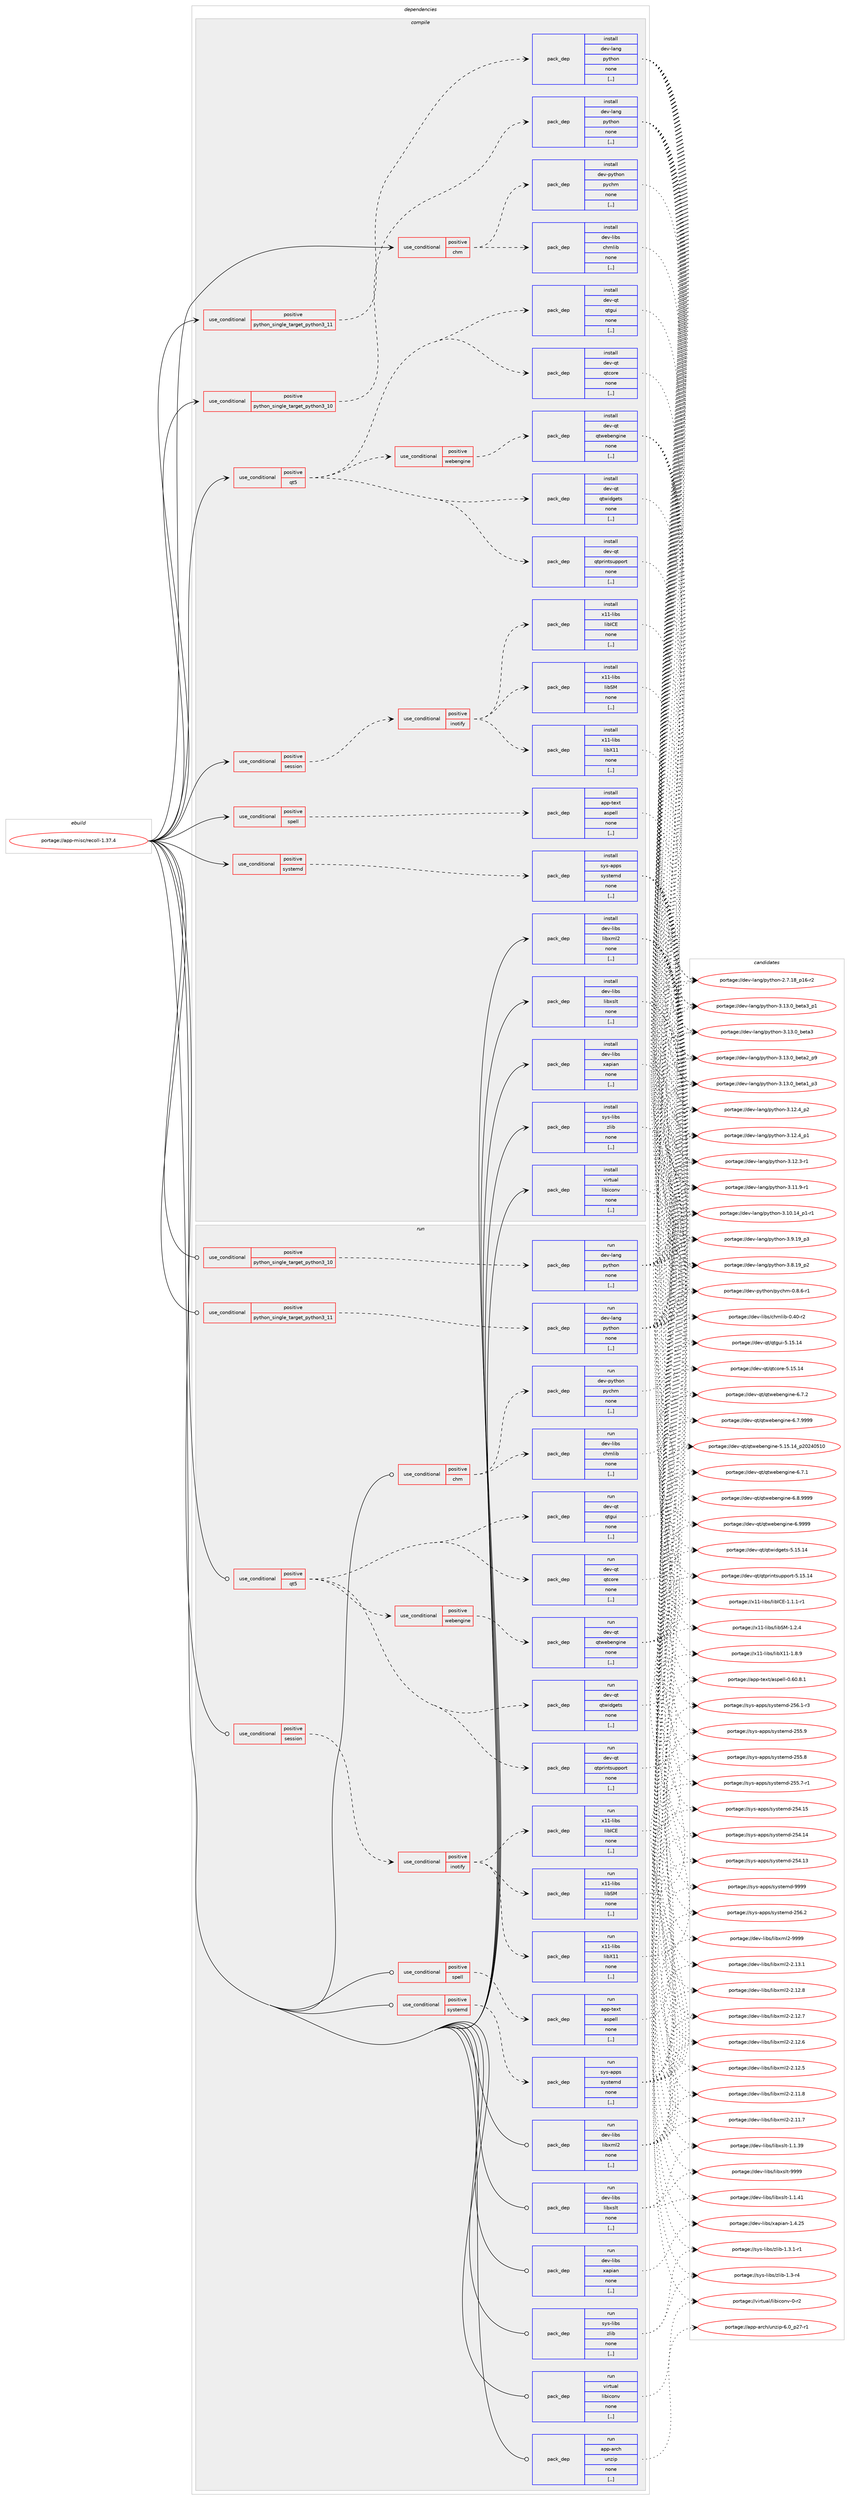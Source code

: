 digraph prolog {

# *************
# Graph options
# *************

newrank=true;
concentrate=true;
compound=true;
graph [rankdir=LR,fontname=Helvetica,fontsize=10,ranksep=1.5];#, ranksep=2.5, nodesep=0.2];
edge  [arrowhead=vee];
node  [fontname=Helvetica,fontsize=10];

# **********
# The ebuild
# **********

subgraph cluster_leftcol {
color=gray;
rank=same;
label=<<i>ebuild</i>>;
id [label="portage://app-misc/recoll-1.37.4", color=red, width=4, href="../app-misc/recoll-1.37.4.svg"];
}

# ****************
# The dependencies
# ****************

subgraph cluster_midcol {
color=gray;
label=<<i>dependencies</i>>;
subgraph cluster_compile {
fillcolor="#eeeeee";
style=filled;
label=<<i>compile</i>>;
subgraph cond12497 {
dependency43210 [label=<<TABLE BORDER="0" CELLBORDER="1" CELLSPACING="0" CELLPADDING="4"><TR><TD ROWSPAN="3" CELLPADDING="10">use_conditional</TD></TR><TR><TD>positive</TD></TR><TR><TD>chm</TD></TR></TABLE>>, shape=none, color=red];
subgraph pack30325 {
dependency43211 [label=<<TABLE BORDER="0" CELLBORDER="1" CELLSPACING="0" CELLPADDING="4" WIDTH="220"><TR><TD ROWSPAN="6" CELLPADDING="30">pack_dep</TD></TR><TR><TD WIDTH="110">install</TD></TR><TR><TD>dev-libs</TD></TR><TR><TD>chmlib</TD></TR><TR><TD>none</TD></TR><TR><TD>[,,]</TD></TR></TABLE>>, shape=none, color=blue];
}
dependency43210:e -> dependency43211:w [weight=20,style="dashed",arrowhead="vee"];
subgraph pack30326 {
dependency43212 [label=<<TABLE BORDER="0" CELLBORDER="1" CELLSPACING="0" CELLPADDING="4" WIDTH="220"><TR><TD ROWSPAN="6" CELLPADDING="30">pack_dep</TD></TR><TR><TD WIDTH="110">install</TD></TR><TR><TD>dev-python</TD></TR><TR><TD>pychm</TD></TR><TR><TD>none</TD></TR><TR><TD>[,,]</TD></TR></TABLE>>, shape=none, color=blue];
}
dependency43210:e -> dependency43212:w [weight=20,style="dashed",arrowhead="vee"];
}
id:e -> dependency43210:w [weight=20,style="solid",arrowhead="vee"];
subgraph cond12498 {
dependency43213 [label=<<TABLE BORDER="0" CELLBORDER="1" CELLSPACING="0" CELLPADDING="4"><TR><TD ROWSPAN="3" CELLPADDING="10">use_conditional</TD></TR><TR><TD>positive</TD></TR><TR><TD>python_single_target_python3_10</TD></TR></TABLE>>, shape=none, color=red];
subgraph pack30327 {
dependency43214 [label=<<TABLE BORDER="0" CELLBORDER="1" CELLSPACING="0" CELLPADDING="4" WIDTH="220"><TR><TD ROWSPAN="6" CELLPADDING="30">pack_dep</TD></TR><TR><TD WIDTH="110">install</TD></TR><TR><TD>dev-lang</TD></TR><TR><TD>python</TD></TR><TR><TD>none</TD></TR><TR><TD>[,,]</TD></TR></TABLE>>, shape=none, color=blue];
}
dependency43213:e -> dependency43214:w [weight=20,style="dashed",arrowhead="vee"];
}
id:e -> dependency43213:w [weight=20,style="solid",arrowhead="vee"];
subgraph cond12499 {
dependency43215 [label=<<TABLE BORDER="0" CELLBORDER="1" CELLSPACING="0" CELLPADDING="4"><TR><TD ROWSPAN="3" CELLPADDING="10">use_conditional</TD></TR><TR><TD>positive</TD></TR><TR><TD>python_single_target_python3_11</TD></TR></TABLE>>, shape=none, color=red];
subgraph pack30328 {
dependency43216 [label=<<TABLE BORDER="0" CELLBORDER="1" CELLSPACING="0" CELLPADDING="4" WIDTH="220"><TR><TD ROWSPAN="6" CELLPADDING="30">pack_dep</TD></TR><TR><TD WIDTH="110">install</TD></TR><TR><TD>dev-lang</TD></TR><TR><TD>python</TD></TR><TR><TD>none</TD></TR><TR><TD>[,,]</TD></TR></TABLE>>, shape=none, color=blue];
}
dependency43215:e -> dependency43216:w [weight=20,style="dashed",arrowhead="vee"];
}
id:e -> dependency43215:w [weight=20,style="solid",arrowhead="vee"];
subgraph cond12500 {
dependency43217 [label=<<TABLE BORDER="0" CELLBORDER="1" CELLSPACING="0" CELLPADDING="4"><TR><TD ROWSPAN="3" CELLPADDING="10">use_conditional</TD></TR><TR><TD>positive</TD></TR><TR><TD>qt5</TD></TR></TABLE>>, shape=none, color=red];
subgraph pack30329 {
dependency43218 [label=<<TABLE BORDER="0" CELLBORDER="1" CELLSPACING="0" CELLPADDING="4" WIDTH="220"><TR><TD ROWSPAN="6" CELLPADDING="30">pack_dep</TD></TR><TR><TD WIDTH="110">install</TD></TR><TR><TD>dev-qt</TD></TR><TR><TD>qtcore</TD></TR><TR><TD>none</TD></TR><TR><TD>[,,]</TD></TR></TABLE>>, shape=none, color=blue];
}
dependency43217:e -> dependency43218:w [weight=20,style="dashed",arrowhead="vee"];
subgraph pack30330 {
dependency43219 [label=<<TABLE BORDER="0" CELLBORDER="1" CELLSPACING="0" CELLPADDING="4" WIDTH="220"><TR><TD ROWSPAN="6" CELLPADDING="30">pack_dep</TD></TR><TR><TD WIDTH="110">install</TD></TR><TR><TD>dev-qt</TD></TR><TR><TD>qtgui</TD></TR><TR><TD>none</TD></TR><TR><TD>[,,]</TD></TR></TABLE>>, shape=none, color=blue];
}
dependency43217:e -> dependency43219:w [weight=20,style="dashed",arrowhead="vee"];
subgraph pack30331 {
dependency43220 [label=<<TABLE BORDER="0" CELLBORDER="1" CELLSPACING="0" CELLPADDING="4" WIDTH="220"><TR><TD ROWSPAN="6" CELLPADDING="30">pack_dep</TD></TR><TR><TD WIDTH="110">install</TD></TR><TR><TD>dev-qt</TD></TR><TR><TD>qtprintsupport</TD></TR><TR><TD>none</TD></TR><TR><TD>[,,]</TD></TR></TABLE>>, shape=none, color=blue];
}
dependency43217:e -> dependency43220:w [weight=20,style="dashed",arrowhead="vee"];
subgraph pack30332 {
dependency43221 [label=<<TABLE BORDER="0" CELLBORDER="1" CELLSPACING="0" CELLPADDING="4" WIDTH="220"><TR><TD ROWSPAN="6" CELLPADDING="30">pack_dep</TD></TR><TR><TD WIDTH="110">install</TD></TR><TR><TD>dev-qt</TD></TR><TR><TD>qtwidgets</TD></TR><TR><TD>none</TD></TR><TR><TD>[,,]</TD></TR></TABLE>>, shape=none, color=blue];
}
dependency43217:e -> dependency43221:w [weight=20,style="dashed",arrowhead="vee"];
subgraph cond12501 {
dependency43222 [label=<<TABLE BORDER="0" CELLBORDER="1" CELLSPACING="0" CELLPADDING="4"><TR><TD ROWSPAN="3" CELLPADDING="10">use_conditional</TD></TR><TR><TD>positive</TD></TR><TR><TD>webengine</TD></TR></TABLE>>, shape=none, color=red];
subgraph pack30333 {
dependency43223 [label=<<TABLE BORDER="0" CELLBORDER="1" CELLSPACING="0" CELLPADDING="4" WIDTH="220"><TR><TD ROWSPAN="6" CELLPADDING="30">pack_dep</TD></TR><TR><TD WIDTH="110">install</TD></TR><TR><TD>dev-qt</TD></TR><TR><TD>qtwebengine</TD></TR><TR><TD>none</TD></TR><TR><TD>[,,]</TD></TR></TABLE>>, shape=none, color=blue];
}
dependency43222:e -> dependency43223:w [weight=20,style="dashed",arrowhead="vee"];
}
dependency43217:e -> dependency43222:w [weight=20,style="dashed",arrowhead="vee"];
}
id:e -> dependency43217:w [weight=20,style="solid",arrowhead="vee"];
subgraph cond12502 {
dependency43224 [label=<<TABLE BORDER="0" CELLBORDER="1" CELLSPACING="0" CELLPADDING="4"><TR><TD ROWSPAN="3" CELLPADDING="10">use_conditional</TD></TR><TR><TD>positive</TD></TR><TR><TD>session</TD></TR></TABLE>>, shape=none, color=red];
subgraph cond12503 {
dependency43225 [label=<<TABLE BORDER="0" CELLBORDER="1" CELLSPACING="0" CELLPADDING="4"><TR><TD ROWSPAN="3" CELLPADDING="10">use_conditional</TD></TR><TR><TD>positive</TD></TR><TR><TD>inotify</TD></TR></TABLE>>, shape=none, color=red];
subgraph pack30334 {
dependency43226 [label=<<TABLE BORDER="0" CELLBORDER="1" CELLSPACING="0" CELLPADDING="4" WIDTH="220"><TR><TD ROWSPAN="6" CELLPADDING="30">pack_dep</TD></TR><TR><TD WIDTH="110">install</TD></TR><TR><TD>x11-libs</TD></TR><TR><TD>libSM</TD></TR><TR><TD>none</TD></TR><TR><TD>[,,]</TD></TR></TABLE>>, shape=none, color=blue];
}
dependency43225:e -> dependency43226:w [weight=20,style="dashed",arrowhead="vee"];
subgraph pack30335 {
dependency43227 [label=<<TABLE BORDER="0" CELLBORDER="1" CELLSPACING="0" CELLPADDING="4" WIDTH="220"><TR><TD ROWSPAN="6" CELLPADDING="30">pack_dep</TD></TR><TR><TD WIDTH="110">install</TD></TR><TR><TD>x11-libs</TD></TR><TR><TD>libICE</TD></TR><TR><TD>none</TD></TR><TR><TD>[,,]</TD></TR></TABLE>>, shape=none, color=blue];
}
dependency43225:e -> dependency43227:w [weight=20,style="dashed",arrowhead="vee"];
subgraph pack30336 {
dependency43228 [label=<<TABLE BORDER="0" CELLBORDER="1" CELLSPACING="0" CELLPADDING="4" WIDTH="220"><TR><TD ROWSPAN="6" CELLPADDING="30">pack_dep</TD></TR><TR><TD WIDTH="110">install</TD></TR><TR><TD>x11-libs</TD></TR><TR><TD>libX11</TD></TR><TR><TD>none</TD></TR><TR><TD>[,,]</TD></TR></TABLE>>, shape=none, color=blue];
}
dependency43225:e -> dependency43228:w [weight=20,style="dashed",arrowhead="vee"];
}
dependency43224:e -> dependency43225:w [weight=20,style="dashed",arrowhead="vee"];
}
id:e -> dependency43224:w [weight=20,style="solid",arrowhead="vee"];
subgraph cond12504 {
dependency43229 [label=<<TABLE BORDER="0" CELLBORDER="1" CELLSPACING="0" CELLPADDING="4"><TR><TD ROWSPAN="3" CELLPADDING="10">use_conditional</TD></TR><TR><TD>positive</TD></TR><TR><TD>spell</TD></TR></TABLE>>, shape=none, color=red];
subgraph pack30337 {
dependency43230 [label=<<TABLE BORDER="0" CELLBORDER="1" CELLSPACING="0" CELLPADDING="4" WIDTH="220"><TR><TD ROWSPAN="6" CELLPADDING="30">pack_dep</TD></TR><TR><TD WIDTH="110">install</TD></TR><TR><TD>app-text</TD></TR><TR><TD>aspell</TD></TR><TR><TD>none</TD></TR><TR><TD>[,,]</TD></TR></TABLE>>, shape=none, color=blue];
}
dependency43229:e -> dependency43230:w [weight=20,style="dashed",arrowhead="vee"];
}
id:e -> dependency43229:w [weight=20,style="solid",arrowhead="vee"];
subgraph cond12505 {
dependency43231 [label=<<TABLE BORDER="0" CELLBORDER="1" CELLSPACING="0" CELLPADDING="4"><TR><TD ROWSPAN="3" CELLPADDING="10">use_conditional</TD></TR><TR><TD>positive</TD></TR><TR><TD>systemd</TD></TR></TABLE>>, shape=none, color=red];
subgraph pack30338 {
dependency43232 [label=<<TABLE BORDER="0" CELLBORDER="1" CELLSPACING="0" CELLPADDING="4" WIDTH="220"><TR><TD ROWSPAN="6" CELLPADDING="30">pack_dep</TD></TR><TR><TD WIDTH="110">install</TD></TR><TR><TD>sys-apps</TD></TR><TR><TD>systemd</TD></TR><TR><TD>none</TD></TR><TR><TD>[,,]</TD></TR></TABLE>>, shape=none, color=blue];
}
dependency43231:e -> dependency43232:w [weight=20,style="dashed",arrowhead="vee"];
}
id:e -> dependency43231:w [weight=20,style="solid",arrowhead="vee"];
subgraph pack30339 {
dependency43233 [label=<<TABLE BORDER="0" CELLBORDER="1" CELLSPACING="0" CELLPADDING="4" WIDTH="220"><TR><TD ROWSPAN="6" CELLPADDING="30">pack_dep</TD></TR><TR><TD WIDTH="110">install</TD></TR><TR><TD>dev-libs</TD></TR><TR><TD>libxml2</TD></TR><TR><TD>none</TD></TR><TR><TD>[,,]</TD></TR></TABLE>>, shape=none, color=blue];
}
id:e -> dependency43233:w [weight=20,style="solid",arrowhead="vee"];
subgraph pack30340 {
dependency43234 [label=<<TABLE BORDER="0" CELLBORDER="1" CELLSPACING="0" CELLPADDING="4" WIDTH="220"><TR><TD ROWSPAN="6" CELLPADDING="30">pack_dep</TD></TR><TR><TD WIDTH="110">install</TD></TR><TR><TD>dev-libs</TD></TR><TR><TD>libxslt</TD></TR><TR><TD>none</TD></TR><TR><TD>[,,]</TD></TR></TABLE>>, shape=none, color=blue];
}
id:e -> dependency43234:w [weight=20,style="solid",arrowhead="vee"];
subgraph pack30341 {
dependency43235 [label=<<TABLE BORDER="0" CELLBORDER="1" CELLSPACING="0" CELLPADDING="4" WIDTH="220"><TR><TD ROWSPAN="6" CELLPADDING="30">pack_dep</TD></TR><TR><TD WIDTH="110">install</TD></TR><TR><TD>dev-libs</TD></TR><TR><TD>xapian</TD></TR><TR><TD>none</TD></TR><TR><TD>[,,]</TD></TR></TABLE>>, shape=none, color=blue];
}
id:e -> dependency43235:w [weight=20,style="solid",arrowhead="vee"];
subgraph pack30342 {
dependency43236 [label=<<TABLE BORDER="0" CELLBORDER="1" CELLSPACING="0" CELLPADDING="4" WIDTH="220"><TR><TD ROWSPAN="6" CELLPADDING="30">pack_dep</TD></TR><TR><TD WIDTH="110">install</TD></TR><TR><TD>sys-libs</TD></TR><TR><TD>zlib</TD></TR><TR><TD>none</TD></TR><TR><TD>[,,]</TD></TR></TABLE>>, shape=none, color=blue];
}
id:e -> dependency43236:w [weight=20,style="solid",arrowhead="vee"];
subgraph pack30343 {
dependency43237 [label=<<TABLE BORDER="0" CELLBORDER="1" CELLSPACING="0" CELLPADDING="4" WIDTH="220"><TR><TD ROWSPAN="6" CELLPADDING="30">pack_dep</TD></TR><TR><TD WIDTH="110">install</TD></TR><TR><TD>virtual</TD></TR><TR><TD>libiconv</TD></TR><TR><TD>none</TD></TR><TR><TD>[,,]</TD></TR></TABLE>>, shape=none, color=blue];
}
id:e -> dependency43237:w [weight=20,style="solid",arrowhead="vee"];
}
subgraph cluster_compileandrun {
fillcolor="#eeeeee";
style=filled;
label=<<i>compile and run</i>>;
}
subgraph cluster_run {
fillcolor="#eeeeee";
style=filled;
label=<<i>run</i>>;
subgraph cond12506 {
dependency43238 [label=<<TABLE BORDER="0" CELLBORDER="1" CELLSPACING="0" CELLPADDING="4"><TR><TD ROWSPAN="3" CELLPADDING="10">use_conditional</TD></TR><TR><TD>positive</TD></TR><TR><TD>chm</TD></TR></TABLE>>, shape=none, color=red];
subgraph pack30344 {
dependency43239 [label=<<TABLE BORDER="0" CELLBORDER="1" CELLSPACING="0" CELLPADDING="4" WIDTH="220"><TR><TD ROWSPAN="6" CELLPADDING="30">pack_dep</TD></TR><TR><TD WIDTH="110">run</TD></TR><TR><TD>dev-libs</TD></TR><TR><TD>chmlib</TD></TR><TR><TD>none</TD></TR><TR><TD>[,,]</TD></TR></TABLE>>, shape=none, color=blue];
}
dependency43238:e -> dependency43239:w [weight=20,style="dashed",arrowhead="vee"];
subgraph pack30345 {
dependency43240 [label=<<TABLE BORDER="0" CELLBORDER="1" CELLSPACING="0" CELLPADDING="4" WIDTH="220"><TR><TD ROWSPAN="6" CELLPADDING="30">pack_dep</TD></TR><TR><TD WIDTH="110">run</TD></TR><TR><TD>dev-python</TD></TR><TR><TD>pychm</TD></TR><TR><TD>none</TD></TR><TR><TD>[,,]</TD></TR></TABLE>>, shape=none, color=blue];
}
dependency43238:e -> dependency43240:w [weight=20,style="dashed",arrowhead="vee"];
}
id:e -> dependency43238:w [weight=20,style="solid",arrowhead="odot"];
subgraph cond12507 {
dependency43241 [label=<<TABLE BORDER="0" CELLBORDER="1" CELLSPACING="0" CELLPADDING="4"><TR><TD ROWSPAN="3" CELLPADDING="10">use_conditional</TD></TR><TR><TD>positive</TD></TR><TR><TD>python_single_target_python3_10</TD></TR></TABLE>>, shape=none, color=red];
subgraph pack30346 {
dependency43242 [label=<<TABLE BORDER="0" CELLBORDER="1" CELLSPACING="0" CELLPADDING="4" WIDTH="220"><TR><TD ROWSPAN="6" CELLPADDING="30">pack_dep</TD></TR><TR><TD WIDTH="110">run</TD></TR><TR><TD>dev-lang</TD></TR><TR><TD>python</TD></TR><TR><TD>none</TD></TR><TR><TD>[,,]</TD></TR></TABLE>>, shape=none, color=blue];
}
dependency43241:e -> dependency43242:w [weight=20,style="dashed",arrowhead="vee"];
}
id:e -> dependency43241:w [weight=20,style="solid",arrowhead="odot"];
subgraph cond12508 {
dependency43243 [label=<<TABLE BORDER="0" CELLBORDER="1" CELLSPACING="0" CELLPADDING="4"><TR><TD ROWSPAN="3" CELLPADDING="10">use_conditional</TD></TR><TR><TD>positive</TD></TR><TR><TD>python_single_target_python3_11</TD></TR></TABLE>>, shape=none, color=red];
subgraph pack30347 {
dependency43244 [label=<<TABLE BORDER="0" CELLBORDER="1" CELLSPACING="0" CELLPADDING="4" WIDTH="220"><TR><TD ROWSPAN="6" CELLPADDING="30">pack_dep</TD></TR><TR><TD WIDTH="110">run</TD></TR><TR><TD>dev-lang</TD></TR><TR><TD>python</TD></TR><TR><TD>none</TD></TR><TR><TD>[,,]</TD></TR></TABLE>>, shape=none, color=blue];
}
dependency43243:e -> dependency43244:w [weight=20,style="dashed",arrowhead="vee"];
}
id:e -> dependency43243:w [weight=20,style="solid",arrowhead="odot"];
subgraph cond12509 {
dependency43245 [label=<<TABLE BORDER="0" CELLBORDER="1" CELLSPACING="0" CELLPADDING="4"><TR><TD ROWSPAN="3" CELLPADDING="10">use_conditional</TD></TR><TR><TD>positive</TD></TR><TR><TD>qt5</TD></TR></TABLE>>, shape=none, color=red];
subgraph pack30348 {
dependency43246 [label=<<TABLE BORDER="0" CELLBORDER="1" CELLSPACING="0" CELLPADDING="4" WIDTH="220"><TR><TD ROWSPAN="6" CELLPADDING="30">pack_dep</TD></TR><TR><TD WIDTH="110">run</TD></TR><TR><TD>dev-qt</TD></TR><TR><TD>qtcore</TD></TR><TR><TD>none</TD></TR><TR><TD>[,,]</TD></TR></TABLE>>, shape=none, color=blue];
}
dependency43245:e -> dependency43246:w [weight=20,style="dashed",arrowhead="vee"];
subgraph pack30349 {
dependency43247 [label=<<TABLE BORDER="0" CELLBORDER="1" CELLSPACING="0" CELLPADDING="4" WIDTH="220"><TR><TD ROWSPAN="6" CELLPADDING="30">pack_dep</TD></TR><TR><TD WIDTH="110">run</TD></TR><TR><TD>dev-qt</TD></TR><TR><TD>qtgui</TD></TR><TR><TD>none</TD></TR><TR><TD>[,,]</TD></TR></TABLE>>, shape=none, color=blue];
}
dependency43245:e -> dependency43247:w [weight=20,style="dashed",arrowhead="vee"];
subgraph pack30350 {
dependency43248 [label=<<TABLE BORDER="0" CELLBORDER="1" CELLSPACING="0" CELLPADDING="4" WIDTH="220"><TR><TD ROWSPAN="6" CELLPADDING="30">pack_dep</TD></TR><TR><TD WIDTH="110">run</TD></TR><TR><TD>dev-qt</TD></TR><TR><TD>qtprintsupport</TD></TR><TR><TD>none</TD></TR><TR><TD>[,,]</TD></TR></TABLE>>, shape=none, color=blue];
}
dependency43245:e -> dependency43248:w [weight=20,style="dashed",arrowhead="vee"];
subgraph pack30351 {
dependency43249 [label=<<TABLE BORDER="0" CELLBORDER="1" CELLSPACING="0" CELLPADDING="4" WIDTH="220"><TR><TD ROWSPAN="6" CELLPADDING="30">pack_dep</TD></TR><TR><TD WIDTH="110">run</TD></TR><TR><TD>dev-qt</TD></TR><TR><TD>qtwidgets</TD></TR><TR><TD>none</TD></TR><TR><TD>[,,]</TD></TR></TABLE>>, shape=none, color=blue];
}
dependency43245:e -> dependency43249:w [weight=20,style="dashed",arrowhead="vee"];
subgraph cond12510 {
dependency43250 [label=<<TABLE BORDER="0" CELLBORDER="1" CELLSPACING="0" CELLPADDING="4"><TR><TD ROWSPAN="3" CELLPADDING="10">use_conditional</TD></TR><TR><TD>positive</TD></TR><TR><TD>webengine</TD></TR></TABLE>>, shape=none, color=red];
subgraph pack30352 {
dependency43251 [label=<<TABLE BORDER="0" CELLBORDER="1" CELLSPACING="0" CELLPADDING="4" WIDTH="220"><TR><TD ROWSPAN="6" CELLPADDING="30">pack_dep</TD></TR><TR><TD WIDTH="110">run</TD></TR><TR><TD>dev-qt</TD></TR><TR><TD>qtwebengine</TD></TR><TR><TD>none</TD></TR><TR><TD>[,,]</TD></TR></TABLE>>, shape=none, color=blue];
}
dependency43250:e -> dependency43251:w [weight=20,style="dashed",arrowhead="vee"];
}
dependency43245:e -> dependency43250:w [weight=20,style="dashed",arrowhead="vee"];
}
id:e -> dependency43245:w [weight=20,style="solid",arrowhead="odot"];
subgraph cond12511 {
dependency43252 [label=<<TABLE BORDER="0" CELLBORDER="1" CELLSPACING="0" CELLPADDING="4"><TR><TD ROWSPAN="3" CELLPADDING="10">use_conditional</TD></TR><TR><TD>positive</TD></TR><TR><TD>session</TD></TR></TABLE>>, shape=none, color=red];
subgraph cond12512 {
dependency43253 [label=<<TABLE BORDER="0" CELLBORDER="1" CELLSPACING="0" CELLPADDING="4"><TR><TD ROWSPAN="3" CELLPADDING="10">use_conditional</TD></TR><TR><TD>positive</TD></TR><TR><TD>inotify</TD></TR></TABLE>>, shape=none, color=red];
subgraph pack30353 {
dependency43254 [label=<<TABLE BORDER="0" CELLBORDER="1" CELLSPACING="0" CELLPADDING="4" WIDTH="220"><TR><TD ROWSPAN="6" CELLPADDING="30">pack_dep</TD></TR><TR><TD WIDTH="110">run</TD></TR><TR><TD>x11-libs</TD></TR><TR><TD>libSM</TD></TR><TR><TD>none</TD></TR><TR><TD>[,,]</TD></TR></TABLE>>, shape=none, color=blue];
}
dependency43253:e -> dependency43254:w [weight=20,style="dashed",arrowhead="vee"];
subgraph pack30354 {
dependency43255 [label=<<TABLE BORDER="0" CELLBORDER="1" CELLSPACING="0" CELLPADDING="4" WIDTH="220"><TR><TD ROWSPAN="6" CELLPADDING="30">pack_dep</TD></TR><TR><TD WIDTH="110">run</TD></TR><TR><TD>x11-libs</TD></TR><TR><TD>libICE</TD></TR><TR><TD>none</TD></TR><TR><TD>[,,]</TD></TR></TABLE>>, shape=none, color=blue];
}
dependency43253:e -> dependency43255:w [weight=20,style="dashed",arrowhead="vee"];
subgraph pack30355 {
dependency43256 [label=<<TABLE BORDER="0" CELLBORDER="1" CELLSPACING="0" CELLPADDING="4" WIDTH="220"><TR><TD ROWSPAN="6" CELLPADDING="30">pack_dep</TD></TR><TR><TD WIDTH="110">run</TD></TR><TR><TD>x11-libs</TD></TR><TR><TD>libX11</TD></TR><TR><TD>none</TD></TR><TR><TD>[,,]</TD></TR></TABLE>>, shape=none, color=blue];
}
dependency43253:e -> dependency43256:w [weight=20,style="dashed",arrowhead="vee"];
}
dependency43252:e -> dependency43253:w [weight=20,style="dashed",arrowhead="vee"];
}
id:e -> dependency43252:w [weight=20,style="solid",arrowhead="odot"];
subgraph cond12513 {
dependency43257 [label=<<TABLE BORDER="0" CELLBORDER="1" CELLSPACING="0" CELLPADDING="4"><TR><TD ROWSPAN="3" CELLPADDING="10">use_conditional</TD></TR><TR><TD>positive</TD></TR><TR><TD>spell</TD></TR></TABLE>>, shape=none, color=red];
subgraph pack30356 {
dependency43258 [label=<<TABLE BORDER="0" CELLBORDER="1" CELLSPACING="0" CELLPADDING="4" WIDTH="220"><TR><TD ROWSPAN="6" CELLPADDING="30">pack_dep</TD></TR><TR><TD WIDTH="110">run</TD></TR><TR><TD>app-text</TD></TR><TR><TD>aspell</TD></TR><TR><TD>none</TD></TR><TR><TD>[,,]</TD></TR></TABLE>>, shape=none, color=blue];
}
dependency43257:e -> dependency43258:w [weight=20,style="dashed",arrowhead="vee"];
}
id:e -> dependency43257:w [weight=20,style="solid",arrowhead="odot"];
subgraph cond12514 {
dependency43259 [label=<<TABLE BORDER="0" CELLBORDER="1" CELLSPACING="0" CELLPADDING="4"><TR><TD ROWSPAN="3" CELLPADDING="10">use_conditional</TD></TR><TR><TD>positive</TD></TR><TR><TD>systemd</TD></TR></TABLE>>, shape=none, color=red];
subgraph pack30357 {
dependency43260 [label=<<TABLE BORDER="0" CELLBORDER="1" CELLSPACING="0" CELLPADDING="4" WIDTH="220"><TR><TD ROWSPAN="6" CELLPADDING="30">pack_dep</TD></TR><TR><TD WIDTH="110">run</TD></TR><TR><TD>sys-apps</TD></TR><TR><TD>systemd</TD></TR><TR><TD>none</TD></TR><TR><TD>[,,]</TD></TR></TABLE>>, shape=none, color=blue];
}
dependency43259:e -> dependency43260:w [weight=20,style="dashed",arrowhead="vee"];
}
id:e -> dependency43259:w [weight=20,style="solid",arrowhead="odot"];
subgraph pack30358 {
dependency43261 [label=<<TABLE BORDER="0" CELLBORDER="1" CELLSPACING="0" CELLPADDING="4" WIDTH="220"><TR><TD ROWSPAN="6" CELLPADDING="30">pack_dep</TD></TR><TR><TD WIDTH="110">run</TD></TR><TR><TD>app-arch</TD></TR><TR><TD>unzip</TD></TR><TR><TD>none</TD></TR><TR><TD>[,,]</TD></TR></TABLE>>, shape=none, color=blue];
}
id:e -> dependency43261:w [weight=20,style="solid",arrowhead="odot"];
subgraph pack30359 {
dependency43262 [label=<<TABLE BORDER="0" CELLBORDER="1" CELLSPACING="0" CELLPADDING="4" WIDTH="220"><TR><TD ROWSPAN="6" CELLPADDING="30">pack_dep</TD></TR><TR><TD WIDTH="110">run</TD></TR><TR><TD>dev-libs</TD></TR><TR><TD>libxml2</TD></TR><TR><TD>none</TD></TR><TR><TD>[,,]</TD></TR></TABLE>>, shape=none, color=blue];
}
id:e -> dependency43262:w [weight=20,style="solid",arrowhead="odot"];
subgraph pack30360 {
dependency43263 [label=<<TABLE BORDER="0" CELLBORDER="1" CELLSPACING="0" CELLPADDING="4" WIDTH="220"><TR><TD ROWSPAN="6" CELLPADDING="30">pack_dep</TD></TR><TR><TD WIDTH="110">run</TD></TR><TR><TD>dev-libs</TD></TR><TR><TD>libxslt</TD></TR><TR><TD>none</TD></TR><TR><TD>[,,]</TD></TR></TABLE>>, shape=none, color=blue];
}
id:e -> dependency43263:w [weight=20,style="solid",arrowhead="odot"];
subgraph pack30361 {
dependency43264 [label=<<TABLE BORDER="0" CELLBORDER="1" CELLSPACING="0" CELLPADDING="4" WIDTH="220"><TR><TD ROWSPAN="6" CELLPADDING="30">pack_dep</TD></TR><TR><TD WIDTH="110">run</TD></TR><TR><TD>dev-libs</TD></TR><TR><TD>xapian</TD></TR><TR><TD>none</TD></TR><TR><TD>[,,]</TD></TR></TABLE>>, shape=none, color=blue];
}
id:e -> dependency43264:w [weight=20,style="solid",arrowhead="odot"];
subgraph pack30362 {
dependency43265 [label=<<TABLE BORDER="0" CELLBORDER="1" CELLSPACING="0" CELLPADDING="4" WIDTH="220"><TR><TD ROWSPAN="6" CELLPADDING="30">pack_dep</TD></TR><TR><TD WIDTH="110">run</TD></TR><TR><TD>sys-libs</TD></TR><TR><TD>zlib</TD></TR><TR><TD>none</TD></TR><TR><TD>[,,]</TD></TR></TABLE>>, shape=none, color=blue];
}
id:e -> dependency43265:w [weight=20,style="solid",arrowhead="odot"];
subgraph pack30363 {
dependency43266 [label=<<TABLE BORDER="0" CELLBORDER="1" CELLSPACING="0" CELLPADDING="4" WIDTH="220"><TR><TD ROWSPAN="6" CELLPADDING="30">pack_dep</TD></TR><TR><TD WIDTH="110">run</TD></TR><TR><TD>virtual</TD></TR><TR><TD>libiconv</TD></TR><TR><TD>none</TD></TR><TR><TD>[,,]</TD></TR></TABLE>>, shape=none, color=blue];
}
id:e -> dependency43266:w [weight=20,style="solid",arrowhead="odot"];
}
}

# **************
# The candidates
# **************

subgraph cluster_choices {
rank=same;
color=gray;
label=<<i>candidates</i>>;

subgraph choice30325 {
color=black;
nodesep=1;
choice100101118451081059811547991041091081059845484652484511450 [label="portage://dev-libs/chmlib-0.40-r2", color=red, width=4,href="../dev-libs/chmlib-0.40-r2.svg"];
dependency43211:e -> choice100101118451081059811547991041091081059845484652484511450:w [style=dotted,weight="100"];
}
subgraph choice30326 {
color=black;
nodesep=1;
choice1001011184511212111610411111047112121991041094548465646544511449 [label="portage://dev-python/pychm-0.8.6-r1", color=red, width=4,href="../dev-python/pychm-0.8.6-r1.svg"];
dependency43212:e -> choice1001011184511212111610411111047112121991041094548465646544511449:w [style=dotted,weight="100"];
}
subgraph choice30327 {
color=black;
nodesep=1;
choice10010111845108971101034711212111610411111045514649514648959810111697519511249 [label="portage://dev-lang/python-3.13.0_beta3_p1", color=red, width=4,href="../dev-lang/python-3.13.0_beta3_p1.svg"];
choice1001011184510897110103471121211161041111104551464951464895981011169751 [label="portage://dev-lang/python-3.13.0_beta3", color=red, width=4,href="../dev-lang/python-3.13.0_beta3.svg"];
choice10010111845108971101034711212111610411111045514649514648959810111697509511257 [label="portage://dev-lang/python-3.13.0_beta2_p9", color=red, width=4,href="../dev-lang/python-3.13.0_beta2_p9.svg"];
choice10010111845108971101034711212111610411111045514649514648959810111697499511251 [label="portage://dev-lang/python-3.13.0_beta1_p3", color=red, width=4,href="../dev-lang/python-3.13.0_beta1_p3.svg"];
choice100101118451089711010347112121116104111110455146495046529511250 [label="portage://dev-lang/python-3.12.4_p2", color=red, width=4,href="../dev-lang/python-3.12.4_p2.svg"];
choice100101118451089711010347112121116104111110455146495046529511249 [label="portage://dev-lang/python-3.12.4_p1", color=red, width=4,href="../dev-lang/python-3.12.4_p1.svg"];
choice100101118451089711010347112121116104111110455146495046514511449 [label="portage://dev-lang/python-3.12.3-r1", color=red, width=4,href="../dev-lang/python-3.12.3-r1.svg"];
choice100101118451089711010347112121116104111110455146494946574511449 [label="portage://dev-lang/python-3.11.9-r1", color=red, width=4,href="../dev-lang/python-3.11.9-r1.svg"];
choice100101118451089711010347112121116104111110455146494846495295112494511449 [label="portage://dev-lang/python-3.10.14_p1-r1", color=red, width=4,href="../dev-lang/python-3.10.14_p1-r1.svg"];
choice100101118451089711010347112121116104111110455146574649579511251 [label="portage://dev-lang/python-3.9.19_p3", color=red, width=4,href="../dev-lang/python-3.9.19_p3.svg"];
choice100101118451089711010347112121116104111110455146564649579511250 [label="portage://dev-lang/python-3.8.19_p2", color=red, width=4,href="../dev-lang/python-3.8.19_p2.svg"];
choice100101118451089711010347112121116104111110455046554649569511249544511450 [label="portage://dev-lang/python-2.7.18_p16-r2", color=red, width=4,href="../dev-lang/python-2.7.18_p16-r2.svg"];
dependency43214:e -> choice10010111845108971101034711212111610411111045514649514648959810111697519511249:w [style=dotted,weight="100"];
dependency43214:e -> choice1001011184510897110103471121211161041111104551464951464895981011169751:w [style=dotted,weight="100"];
dependency43214:e -> choice10010111845108971101034711212111610411111045514649514648959810111697509511257:w [style=dotted,weight="100"];
dependency43214:e -> choice10010111845108971101034711212111610411111045514649514648959810111697499511251:w [style=dotted,weight="100"];
dependency43214:e -> choice100101118451089711010347112121116104111110455146495046529511250:w [style=dotted,weight="100"];
dependency43214:e -> choice100101118451089711010347112121116104111110455146495046529511249:w [style=dotted,weight="100"];
dependency43214:e -> choice100101118451089711010347112121116104111110455146495046514511449:w [style=dotted,weight="100"];
dependency43214:e -> choice100101118451089711010347112121116104111110455146494946574511449:w [style=dotted,weight="100"];
dependency43214:e -> choice100101118451089711010347112121116104111110455146494846495295112494511449:w [style=dotted,weight="100"];
dependency43214:e -> choice100101118451089711010347112121116104111110455146574649579511251:w [style=dotted,weight="100"];
dependency43214:e -> choice100101118451089711010347112121116104111110455146564649579511250:w [style=dotted,weight="100"];
dependency43214:e -> choice100101118451089711010347112121116104111110455046554649569511249544511450:w [style=dotted,weight="100"];
}
subgraph choice30328 {
color=black;
nodesep=1;
choice10010111845108971101034711212111610411111045514649514648959810111697519511249 [label="portage://dev-lang/python-3.13.0_beta3_p1", color=red, width=4,href="../dev-lang/python-3.13.0_beta3_p1.svg"];
choice1001011184510897110103471121211161041111104551464951464895981011169751 [label="portage://dev-lang/python-3.13.0_beta3", color=red, width=4,href="../dev-lang/python-3.13.0_beta3.svg"];
choice10010111845108971101034711212111610411111045514649514648959810111697509511257 [label="portage://dev-lang/python-3.13.0_beta2_p9", color=red, width=4,href="../dev-lang/python-3.13.0_beta2_p9.svg"];
choice10010111845108971101034711212111610411111045514649514648959810111697499511251 [label="portage://dev-lang/python-3.13.0_beta1_p3", color=red, width=4,href="../dev-lang/python-3.13.0_beta1_p3.svg"];
choice100101118451089711010347112121116104111110455146495046529511250 [label="portage://dev-lang/python-3.12.4_p2", color=red, width=4,href="../dev-lang/python-3.12.4_p2.svg"];
choice100101118451089711010347112121116104111110455146495046529511249 [label="portage://dev-lang/python-3.12.4_p1", color=red, width=4,href="../dev-lang/python-3.12.4_p1.svg"];
choice100101118451089711010347112121116104111110455146495046514511449 [label="portage://dev-lang/python-3.12.3-r1", color=red, width=4,href="../dev-lang/python-3.12.3-r1.svg"];
choice100101118451089711010347112121116104111110455146494946574511449 [label="portage://dev-lang/python-3.11.9-r1", color=red, width=4,href="../dev-lang/python-3.11.9-r1.svg"];
choice100101118451089711010347112121116104111110455146494846495295112494511449 [label="portage://dev-lang/python-3.10.14_p1-r1", color=red, width=4,href="../dev-lang/python-3.10.14_p1-r1.svg"];
choice100101118451089711010347112121116104111110455146574649579511251 [label="portage://dev-lang/python-3.9.19_p3", color=red, width=4,href="../dev-lang/python-3.9.19_p3.svg"];
choice100101118451089711010347112121116104111110455146564649579511250 [label="portage://dev-lang/python-3.8.19_p2", color=red, width=4,href="../dev-lang/python-3.8.19_p2.svg"];
choice100101118451089711010347112121116104111110455046554649569511249544511450 [label="portage://dev-lang/python-2.7.18_p16-r2", color=red, width=4,href="../dev-lang/python-2.7.18_p16-r2.svg"];
dependency43216:e -> choice10010111845108971101034711212111610411111045514649514648959810111697519511249:w [style=dotted,weight="100"];
dependency43216:e -> choice1001011184510897110103471121211161041111104551464951464895981011169751:w [style=dotted,weight="100"];
dependency43216:e -> choice10010111845108971101034711212111610411111045514649514648959810111697509511257:w [style=dotted,weight="100"];
dependency43216:e -> choice10010111845108971101034711212111610411111045514649514648959810111697499511251:w [style=dotted,weight="100"];
dependency43216:e -> choice100101118451089711010347112121116104111110455146495046529511250:w [style=dotted,weight="100"];
dependency43216:e -> choice100101118451089711010347112121116104111110455146495046529511249:w [style=dotted,weight="100"];
dependency43216:e -> choice100101118451089711010347112121116104111110455146495046514511449:w [style=dotted,weight="100"];
dependency43216:e -> choice100101118451089711010347112121116104111110455146494946574511449:w [style=dotted,weight="100"];
dependency43216:e -> choice100101118451089711010347112121116104111110455146494846495295112494511449:w [style=dotted,weight="100"];
dependency43216:e -> choice100101118451089711010347112121116104111110455146574649579511251:w [style=dotted,weight="100"];
dependency43216:e -> choice100101118451089711010347112121116104111110455146564649579511250:w [style=dotted,weight="100"];
dependency43216:e -> choice100101118451089711010347112121116104111110455046554649569511249544511450:w [style=dotted,weight="100"];
}
subgraph choice30329 {
color=black;
nodesep=1;
choice1001011184511311647113116991111141014553464953464952 [label="portage://dev-qt/qtcore-5.15.14", color=red, width=4,href="../dev-qt/qtcore-5.15.14.svg"];
dependency43218:e -> choice1001011184511311647113116991111141014553464953464952:w [style=dotted,weight="100"];
}
subgraph choice30330 {
color=black;
nodesep=1;
choice10010111845113116471131161031171054553464953464952 [label="portage://dev-qt/qtgui-5.15.14", color=red, width=4,href="../dev-qt/qtgui-5.15.14.svg"];
dependency43219:e -> choice10010111845113116471131161031171054553464953464952:w [style=dotted,weight="100"];
}
subgraph choice30331 {
color=black;
nodesep=1;
choice10010111845113116471131161121141051101161151171121121111141164553464953464952 [label="portage://dev-qt/qtprintsupport-5.15.14", color=red, width=4,href="../dev-qt/qtprintsupport-5.15.14.svg"];
dependency43220:e -> choice10010111845113116471131161121141051101161151171121121111141164553464953464952:w [style=dotted,weight="100"];
}
subgraph choice30332 {
color=black;
nodesep=1;
choice10010111845113116471131161191051001031011161154553464953464952 [label="portage://dev-qt/qtwidgets-5.15.14", color=red, width=4,href="../dev-qt/qtwidgets-5.15.14.svg"];
dependency43221:e -> choice10010111845113116471131161191051001031011161154553464953464952:w [style=dotted,weight="100"];
}
subgraph choice30333 {
color=black;
nodesep=1;
choice10010111845113116471131161191019810111010310511010145544657575757 [label="portage://dev-qt/qtwebengine-6.9999", color=red, width=4,href="../dev-qt/qtwebengine-6.9999.svg"];
choice100101118451131164711311611910198101110103105110101455446564657575757 [label="portage://dev-qt/qtwebengine-6.8.9999", color=red, width=4,href="../dev-qt/qtwebengine-6.8.9999.svg"];
choice100101118451131164711311611910198101110103105110101455446554657575757 [label="portage://dev-qt/qtwebengine-6.7.9999", color=red, width=4,href="../dev-qt/qtwebengine-6.7.9999.svg"];
choice100101118451131164711311611910198101110103105110101455446554650 [label="portage://dev-qt/qtwebengine-6.7.2", color=red, width=4,href="../dev-qt/qtwebengine-6.7.2.svg"];
choice100101118451131164711311611910198101110103105110101455446554649 [label="portage://dev-qt/qtwebengine-6.7.1", color=red, width=4,href="../dev-qt/qtwebengine-6.7.1.svg"];
choice1001011184511311647113116119101981011101031051101014553464953464952951125048505248534948 [label="portage://dev-qt/qtwebengine-5.15.14_p20240510", color=red, width=4,href="../dev-qt/qtwebengine-5.15.14_p20240510.svg"];
dependency43223:e -> choice10010111845113116471131161191019810111010310511010145544657575757:w [style=dotted,weight="100"];
dependency43223:e -> choice100101118451131164711311611910198101110103105110101455446564657575757:w [style=dotted,weight="100"];
dependency43223:e -> choice100101118451131164711311611910198101110103105110101455446554657575757:w [style=dotted,weight="100"];
dependency43223:e -> choice100101118451131164711311611910198101110103105110101455446554650:w [style=dotted,weight="100"];
dependency43223:e -> choice100101118451131164711311611910198101110103105110101455446554649:w [style=dotted,weight="100"];
dependency43223:e -> choice1001011184511311647113116119101981011101031051101014553464953464952951125048505248534948:w [style=dotted,weight="100"];
}
subgraph choice30334 {
color=black;
nodesep=1;
choice1204949451081059811547108105988377454946504652 [label="portage://x11-libs/libSM-1.2.4", color=red, width=4,href="../x11-libs/libSM-1.2.4.svg"];
dependency43226:e -> choice1204949451081059811547108105988377454946504652:w [style=dotted,weight="100"];
}
subgraph choice30335 {
color=black;
nodesep=1;
choice1204949451081059811547108105987367694549464946494511449 [label="portage://x11-libs/libICE-1.1.1-r1", color=red, width=4,href="../x11-libs/libICE-1.1.1-r1.svg"];
dependency43227:e -> choice1204949451081059811547108105987367694549464946494511449:w [style=dotted,weight="100"];
}
subgraph choice30336 {
color=black;
nodesep=1;
choice120494945108105981154710810598884949454946564657 [label="portage://x11-libs/libX11-1.8.9", color=red, width=4,href="../x11-libs/libX11-1.8.9.svg"];
dependency43228:e -> choice120494945108105981154710810598884949454946564657:w [style=dotted,weight="100"];
}
subgraph choice30337 {
color=black;
nodesep=1;
choice97112112451161011201164797115112101108108454846544846564649 [label="portage://app-text/aspell-0.60.8.1", color=red, width=4,href="../app-text/aspell-0.60.8.1.svg"];
dependency43230:e -> choice97112112451161011201164797115112101108108454846544846564649:w [style=dotted,weight="100"];
}
subgraph choice30338 {
color=black;
nodesep=1;
choice1151211154597112112115471151211151161011091004557575757 [label="portage://sys-apps/systemd-9999", color=red, width=4,href="../sys-apps/systemd-9999.svg"];
choice115121115459711211211547115121115116101109100455053544650 [label="portage://sys-apps/systemd-256.2", color=red, width=4,href="../sys-apps/systemd-256.2.svg"];
choice1151211154597112112115471151211151161011091004550535446494511451 [label="portage://sys-apps/systemd-256.1-r3", color=red, width=4,href="../sys-apps/systemd-256.1-r3.svg"];
choice115121115459711211211547115121115116101109100455053534657 [label="portage://sys-apps/systemd-255.9", color=red, width=4,href="../sys-apps/systemd-255.9.svg"];
choice115121115459711211211547115121115116101109100455053534656 [label="portage://sys-apps/systemd-255.8", color=red, width=4,href="../sys-apps/systemd-255.8.svg"];
choice1151211154597112112115471151211151161011091004550535346554511449 [label="portage://sys-apps/systemd-255.7-r1", color=red, width=4,href="../sys-apps/systemd-255.7-r1.svg"];
choice11512111545971121121154711512111511610110910045505352464953 [label="portage://sys-apps/systemd-254.15", color=red, width=4,href="../sys-apps/systemd-254.15.svg"];
choice11512111545971121121154711512111511610110910045505352464952 [label="portage://sys-apps/systemd-254.14", color=red, width=4,href="../sys-apps/systemd-254.14.svg"];
choice11512111545971121121154711512111511610110910045505352464951 [label="portage://sys-apps/systemd-254.13", color=red, width=4,href="../sys-apps/systemd-254.13.svg"];
dependency43232:e -> choice1151211154597112112115471151211151161011091004557575757:w [style=dotted,weight="100"];
dependency43232:e -> choice115121115459711211211547115121115116101109100455053544650:w [style=dotted,weight="100"];
dependency43232:e -> choice1151211154597112112115471151211151161011091004550535446494511451:w [style=dotted,weight="100"];
dependency43232:e -> choice115121115459711211211547115121115116101109100455053534657:w [style=dotted,weight="100"];
dependency43232:e -> choice115121115459711211211547115121115116101109100455053534656:w [style=dotted,weight="100"];
dependency43232:e -> choice1151211154597112112115471151211151161011091004550535346554511449:w [style=dotted,weight="100"];
dependency43232:e -> choice11512111545971121121154711512111511610110910045505352464953:w [style=dotted,weight="100"];
dependency43232:e -> choice11512111545971121121154711512111511610110910045505352464952:w [style=dotted,weight="100"];
dependency43232:e -> choice11512111545971121121154711512111511610110910045505352464951:w [style=dotted,weight="100"];
}
subgraph choice30339 {
color=black;
nodesep=1;
choice10010111845108105981154710810598120109108504557575757 [label="portage://dev-libs/libxml2-9999", color=red, width=4,href="../dev-libs/libxml2-9999.svg"];
choice100101118451081059811547108105981201091085045504649514649 [label="portage://dev-libs/libxml2-2.13.1", color=red, width=4,href="../dev-libs/libxml2-2.13.1.svg"];
choice100101118451081059811547108105981201091085045504649504656 [label="portage://dev-libs/libxml2-2.12.8", color=red, width=4,href="../dev-libs/libxml2-2.12.8.svg"];
choice100101118451081059811547108105981201091085045504649504655 [label="portage://dev-libs/libxml2-2.12.7", color=red, width=4,href="../dev-libs/libxml2-2.12.7.svg"];
choice100101118451081059811547108105981201091085045504649504654 [label="portage://dev-libs/libxml2-2.12.6", color=red, width=4,href="../dev-libs/libxml2-2.12.6.svg"];
choice100101118451081059811547108105981201091085045504649504653 [label="portage://dev-libs/libxml2-2.12.5", color=red, width=4,href="../dev-libs/libxml2-2.12.5.svg"];
choice100101118451081059811547108105981201091085045504649494656 [label="portage://dev-libs/libxml2-2.11.8", color=red, width=4,href="../dev-libs/libxml2-2.11.8.svg"];
choice100101118451081059811547108105981201091085045504649494655 [label="portage://dev-libs/libxml2-2.11.7", color=red, width=4,href="../dev-libs/libxml2-2.11.7.svg"];
dependency43233:e -> choice10010111845108105981154710810598120109108504557575757:w [style=dotted,weight="100"];
dependency43233:e -> choice100101118451081059811547108105981201091085045504649514649:w [style=dotted,weight="100"];
dependency43233:e -> choice100101118451081059811547108105981201091085045504649504656:w [style=dotted,weight="100"];
dependency43233:e -> choice100101118451081059811547108105981201091085045504649504655:w [style=dotted,weight="100"];
dependency43233:e -> choice100101118451081059811547108105981201091085045504649504654:w [style=dotted,weight="100"];
dependency43233:e -> choice100101118451081059811547108105981201091085045504649504653:w [style=dotted,weight="100"];
dependency43233:e -> choice100101118451081059811547108105981201091085045504649494656:w [style=dotted,weight="100"];
dependency43233:e -> choice100101118451081059811547108105981201091085045504649494655:w [style=dotted,weight="100"];
}
subgraph choice30340 {
color=black;
nodesep=1;
choice100101118451081059811547108105981201151081164557575757 [label="portage://dev-libs/libxslt-9999", color=red, width=4,href="../dev-libs/libxslt-9999.svg"];
choice1001011184510810598115471081059812011510811645494649465249 [label="portage://dev-libs/libxslt-1.1.41", color=red, width=4,href="../dev-libs/libxslt-1.1.41.svg"];
choice1001011184510810598115471081059812011510811645494649465157 [label="portage://dev-libs/libxslt-1.1.39", color=red, width=4,href="../dev-libs/libxslt-1.1.39.svg"];
dependency43234:e -> choice100101118451081059811547108105981201151081164557575757:w [style=dotted,weight="100"];
dependency43234:e -> choice1001011184510810598115471081059812011510811645494649465249:w [style=dotted,weight="100"];
dependency43234:e -> choice1001011184510810598115471081059812011510811645494649465157:w [style=dotted,weight="100"];
}
subgraph choice30341 {
color=black;
nodesep=1;
choice100101118451081059811547120971121059711045494652465053 [label="portage://dev-libs/xapian-1.4.25", color=red, width=4,href="../dev-libs/xapian-1.4.25.svg"];
dependency43235:e -> choice100101118451081059811547120971121059711045494652465053:w [style=dotted,weight="100"];
}
subgraph choice30342 {
color=black;
nodesep=1;
choice115121115451081059811547122108105984549465146494511449 [label="portage://sys-libs/zlib-1.3.1-r1", color=red, width=4,href="../sys-libs/zlib-1.3.1-r1.svg"];
choice11512111545108105981154712210810598454946514511452 [label="portage://sys-libs/zlib-1.3-r4", color=red, width=4,href="../sys-libs/zlib-1.3-r4.svg"];
dependency43236:e -> choice115121115451081059811547122108105984549465146494511449:w [style=dotted,weight="100"];
dependency43236:e -> choice11512111545108105981154712210810598454946514511452:w [style=dotted,weight="100"];
}
subgraph choice30343 {
color=black;
nodesep=1;
choice1181051141161179710847108105981059911111011845484511450 [label="portage://virtual/libiconv-0-r2", color=red, width=4,href="../virtual/libiconv-0-r2.svg"];
dependency43237:e -> choice1181051141161179710847108105981059911111011845484511450:w [style=dotted,weight="100"];
}
subgraph choice30344 {
color=black;
nodesep=1;
choice100101118451081059811547991041091081059845484652484511450 [label="portage://dev-libs/chmlib-0.40-r2", color=red, width=4,href="../dev-libs/chmlib-0.40-r2.svg"];
dependency43239:e -> choice100101118451081059811547991041091081059845484652484511450:w [style=dotted,weight="100"];
}
subgraph choice30345 {
color=black;
nodesep=1;
choice1001011184511212111610411111047112121991041094548465646544511449 [label="portage://dev-python/pychm-0.8.6-r1", color=red, width=4,href="../dev-python/pychm-0.8.6-r1.svg"];
dependency43240:e -> choice1001011184511212111610411111047112121991041094548465646544511449:w [style=dotted,weight="100"];
}
subgraph choice30346 {
color=black;
nodesep=1;
choice10010111845108971101034711212111610411111045514649514648959810111697519511249 [label="portage://dev-lang/python-3.13.0_beta3_p1", color=red, width=4,href="../dev-lang/python-3.13.0_beta3_p1.svg"];
choice1001011184510897110103471121211161041111104551464951464895981011169751 [label="portage://dev-lang/python-3.13.0_beta3", color=red, width=4,href="../dev-lang/python-3.13.0_beta3.svg"];
choice10010111845108971101034711212111610411111045514649514648959810111697509511257 [label="portage://dev-lang/python-3.13.0_beta2_p9", color=red, width=4,href="../dev-lang/python-3.13.0_beta2_p9.svg"];
choice10010111845108971101034711212111610411111045514649514648959810111697499511251 [label="portage://dev-lang/python-3.13.0_beta1_p3", color=red, width=4,href="../dev-lang/python-3.13.0_beta1_p3.svg"];
choice100101118451089711010347112121116104111110455146495046529511250 [label="portage://dev-lang/python-3.12.4_p2", color=red, width=4,href="../dev-lang/python-3.12.4_p2.svg"];
choice100101118451089711010347112121116104111110455146495046529511249 [label="portage://dev-lang/python-3.12.4_p1", color=red, width=4,href="../dev-lang/python-3.12.4_p1.svg"];
choice100101118451089711010347112121116104111110455146495046514511449 [label="portage://dev-lang/python-3.12.3-r1", color=red, width=4,href="../dev-lang/python-3.12.3-r1.svg"];
choice100101118451089711010347112121116104111110455146494946574511449 [label="portage://dev-lang/python-3.11.9-r1", color=red, width=4,href="../dev-lang/python-3.11.9-r1.svg"];
choice100101118451089711010347112121116104111110455146494846495295112494511449 [label="portage://dev-lang/python-3.10.14_p1-r1", color=red, width=4,href="../dev-lang/python-3.10.14_p1-r1.svg"];
choice100101118451089711010347112121116104111110455146574649579511251 [label="portage://dev-lang/python-3.9.19_p3", color=red, width=4,href="../dev-lang/python-3.9.19_p3.svg"];
choice100101118451089711010347112121116104111110455146564649579511250 [label="portage://dev-lang/python-3.8.19_p2", color=red, width=4,href="../dev-lang/python-3.8.19_p2.svg"];
choice100101118451089711010347112121116104111110455046554649569511249544511450 [label="portage://dev-lang/python-2.7.18_p16-r2", color=red, width=4,href="../dev-lang/python-2.7.18_p16-r2.svg"];
dependency43242:e -> choice10010111845108971101034711212111610411111045514649514648959810111697519511249:w [style=dotted,weight="100"];
dependency43242:e -> choice1001011184510897110103471121211161041111104551464951464895981011169751:w [style=dotted,weight="100"];
dependency43242:e -> choice10010111845108971101034711212111610411111045514649514648959810111697509511257:w [style=dotted,weight="100"];
dependency43242:e -> choice10010111845108971101034711212111610411111045514649514648959810111697499511251:w [style=dotted,weight="100"];
dependency43242:e -> choice100101118451089711010347112121116104111110455146495046529511250:w [style=dotted,weight="100"];
dependency43242:e -> choice100101118451089711010347112121116104111110455146495046529511249:w [style=dotted,weight="100"];
dependency43242:e -> choice100101118451089711010347112121116104111110455146495046514511449:w [style=dotted,weight="100"];
dependency43242:e -> choice100101118451089711010347112121116104111110455146494946574511449:w [style=dotted,weight="100"];
dependency43242:e -> choice100101118451089711010347112121116104111110455146494846495295112494511449:w [style=dotted,weight="100"];
dependency43242:e -> choice100101118451089711010347112121116104111110455146574649579511251:w [style=dotted,weight="100"];
dependency43242:e -> choice100101118451089711010347112121116104111110455146564649579511250:w [style=dotted,weight="100"];
dependency43242:e -> choice100101118451089711010347112121116104111110455046554649569511249544511450:w [style=dotted,weight="100"];
}
subgraph choice30347 {
color=black;
nodesep=1;
choice10010111845108971101034711212111610411111045514649514648959810111697519511249 [label="portage://dev-lang/python-3.13.0_beta3_p1", color=red, width=4,href="../dev-lang/python-3.13.0_beta3_p1.svg"];
choice1001011184510897110103471121211161041111104551464951464895981011169751 [label="portage://dev-lang/python-3.13.0_beta3", color=red, width=4,href="../dev-lang/python-3.13.0_beta3.svg"];
choice10010111845108971101034711212111610411111045514649514648959810111697509511257 [label="portage://dev-lang/python-3.13.0_beta2_p9", color=red, width=4,href="../dev-lang/python-3.13.0_beta2_p9.svg"];
choice10010111845108971101034711212111610411111045514649514648959810111697499511251 [label="portage://dev-lang/python-3.13.0_beta1_p3", color=red, width=4,href="../dev-lang/python-3.13.0_beta1_p3.svg"];
choice100101118451089711010347112121116104111110455146495046529511250 [label="portage://dev-lang/python-3.12.4_p2", color=red, width=4,href="../dev-lang/python-3.12.4_p2.svg"];
choice100101118451089711010347112121116104111110455146495046529511249 [label="portage://dev-lang/python-3.12.4_p1", color=red, width=4,href="../dev-lang/python-3.12.4_p1.svg"];
choice100101118451089711010347112121116104111110455146495046514511449 [label="portage://dev-lang/python-3.12.3-r1", color=red, width=4,href="../dev-lang/python-3.12.3-r1.svg"];
choice100101118451089711010347112121116104111110455146494946574511449 [label="portage://dev-lang/python-3.11.9-r1", color=red, width=4,href="../dev-lang/python-3.11.9-r1.svg"];
choice100101118451089711010347112121116104111110455146494846495295112494511449 [label="portage://dev-lang/python-3.10.14_p1-r1", color=red, width=4,href="../dev-lang/python-3.10.14_p1-r1.svg"];
choice100101118451089711010347112121116104111110455146574649579511251 [label="portage://dev-lang/python-3.9.19_p3", color=red, width=4,href="../dev-lang/python-3.9.19_p3.svg"];
choice100101118451089711010347112121116104111110455146564649579511250 [label="portage://dev-lang/python-3.8.19_p2", color=red, width=4,href="../dev-lang/python-3.8.19_p2.svg"];
choice100101118451089711010347112121116104111110455046554649569511249544511450 [label="portage://dev-lang/python-2.7.18_p16-r2", color=red, width=4,href="../dev-lang/python-2.7.18_p16-r2.svg"];
dependency43244:e -> choice10010111845108971101034711212111610411111045514649514648959810111697519511249:w [style=dotted,weight="100"];
dependency43244:e -> choice1001011184510897110103471121211161041111104551464951464895981011169751:w [style=dotted,weight="100"];
dependency43244:e -> choice10010111845108971101034711212111610411111045514649514648959810111697509511257:w [style=dotted,weight="100"];
dependency43244:e -> choice10010111845108971101034711212111610411111045514649514648959810111697499511251:w [style=dotted,weight="100"];
dependency43244:e -> choice100101118451089711010347112121116104111110455146495046529511250:w [style=dotted,weight="100"];
dependency43244:e -> choice100101118451089711010347112121116104111110455146495046529511249:w [style=dotted,weight="100"];
dependency43244:e -> choice100101118451089711010347112121116104111110455146495046514511449:w [style=dotted,weight="100"];
dependency43244:e -> choice100101118451089711010347112121116104111110455146494946574511449:w [style=dotted,weight="100"];
dependency43244:e -> choice100101118451089711010347112121116104111110455146494846495295112494511449:w [style=dotted,weight="100"];
dependency43244:e -> choice100101118451089711010347112121116104111110455146574649579511251:w [style=dotted,weight="100"];
dependency43244:e -> choice100101118451089711010347112121116104111110455146564649579511250:w [style=dotted,weight="100"];
dependency43244:e -> choice100101118451089711010347112121116104111110455046554649569511249544511450:w [style=dotted,weight="100"];
}
subgraph choice30348 {
color=black;
nodesep=1;
choice1001011184511311647113116991111141014553464953464952 [label="portage://dev-qt/qtcore-5.15.14", color=red, width=4,href="../dev-qt/qtcore-5.15.14.svg"];
dependency43246:e -> choice1001011184511311647113116991111141014553464953464952:w [style=dotted,weight="100"];
}
subgraph choice30349 {
color=black;
nodesep=1;
choice10010111845113116471131161031171054553464953464952 [label="portage://dev-qt/qtgui-5.15.14", color=red, width=4,href="../dev-qt/qtgui-5.15.14.svg"];
dependency43247:e -> choice10010111845113116471131161031171054553464953464952:w [style=dotted,weight="100"];
}
subgraph choice30350 {
color=black;
nodesep=1;
choice10010111845113116471131161121141051101161151171121121111141164553464953464952 [label="portage://dev-qt/qtprintsupport-5.15.14", color=red, width=4,href="../dev-qt/qtprintsupport-5.15.14.svg"];
dependency43248:e -> choice10010111845113116471131161121141051101161151171121121111141164553464953464952:w [style=dotted,weight="100"];
}
subgraph choice30351 {
color=black;
nodesep=1;
choice10010111845113116471131161191051001031011161154553464953464952 [label="portage://dev-qt/qtwidgets-5.15.14", color=red, width=4,href="../dev-qt/qtwidgets-5.15.14.svg"];
dependency43249:e -> choice10010111845113116471131161191051001031011161154553464953464952:w [style=dotted,weight="100"];
}
subgraph choice30352 {
color=black;
nodesep=1;
choice10010111845113116471131161191019810111010310511010145544657575757 [label="portage://dev-qt/qtwebengine-6.9999", color=red, width=4,href="../dev-qt/qtwebengine-6.9999.svg"];
choice100101118451131164711311611910198101110103105110101455446564657575757 [label="portage://dev-qt/qtwebengine-6.8.9999", color=red, width=4,href="../dev-qt/qtwebengine-6.8.9999.svg"];
choice100101118451131164711311611910198101110103105110101455446554657575757 [label="portage://dev-qt/qtwebengine-6.7.9999", color=red, width=4,href="../dev-qt/qtwebengine-6.7.9999.svg"];
choice100101118451131164711311611910198101110103105110101455446554650 [label="portage://dev-qt/qtwebengine-6.7.2", color=red, width=4,href="../dev-qt/qtwebengine-6.7.2.svg"];
choice100101118451131164711311611910198101110103105110101455446554649 [label="portage://dev-qt/qtwebengine-6.7.1", color=red, width=4,href="../dev-qt/qtwebengine-6.7.1.svg"];
choice1001011184511311647113116119101981011101031051101014553464953464952951125048505248534948 [label="portage://dev-qt/qtwebengine-5.15.14_p20240510", color=red, width=4,href="../dev-qt/qtwebengine-5.15.14_p20240510.svg"];
dependency43251:e -> choice10010111845113116471131161191019810111010310511010145544657575757:w [style=dotted,weight="100"];
dependency43251:e -> choice100101118451131164711311611910198101110103105110101455446564657575757:w [style=dotted,weight="100"];
dependency43251:e -> choice100101118451131164711311611910198101110103105110101455446554657575757:w [style=dotted,weight="100"];
dependency43251:e -> choice100101118451131164711311611910198101110103105110101455446554650:w [style=dotted,weight="100"];
dependency43251:e -> choice100101118451131164711311611910198101110103105110101455446554649:w [style=dotted,weight="100"];
dependency43251:e -> choice1001011184511311647113116119101981011101031051101014553464953464952951125048505248534948:w [style=dotted,weight="100"];
}
subgraph choice30353 {
color=black;
nodesep=1;
choice1204949451081059811547108105988377454946504652 [label="portage://x11-libs/libSM-1.2.4", color=red, width=4,href="../x11-libs/libSM-1.2.4.svg"];
dependency43254:e -> choice1204949451081059811547108105988377454946504652:w [style=dotted,weight="100"];
}
subgraph choice30354 {
color=black;
nodesep=1;
choice1204949451081059811547108105987367694549464946494511449 [label="portage://x11-libs/libICE-1.1.1-r1", color=red, width=4,href="../x11-libs/libICE-1.1.1-r1.svg"];
dependency43255:e -> choice1204949451081059811547108105987367694549464946494511449:w [style=dotted,weight="100"];
}
subgraph choice30355 {
color=black;
nodesep=1;
choice120494945108105981154710810598884949454946564657 [label="portage://x11-libs/libX11-1.8.9", color=red, width=4,href="../x11-libs/libX11-1.8.9.svg"];
dependency43256:e -> choice120494945108105981154710810598884949454946564657:w [style=dotted,weight="100"];
}
subgraph choice30356 {
color=black;
nodesep=1;
choice97112112451161011201164797115112101108108454846544846564649 [label="portage://app-text/aspell-0.60.8.1", color=red, width=4,href="../app-text/aspell-0.60.8.1.svg"];
dependency43258:e -> choice97112112451161011201164797115112101108108454846544846564649:w [style=dotted,weight="100"];
}
subgraph choice30357 {
color=black;
nodesep=1;
choice1151211154597112112115471151211151161011091004557575757 [label="portage://sys-apps/systemd-9999", color=red, width=4,href="../sys-apps/systemd-9999.svg"];
choice115121115459711211211547115121115116101109100455053544650 [label="portage://sys-apps/systemd-256.2", color=red, width=4,href="../sys-apps/systemd-256.2.svg"];
choice1151211154597112112115471151211151161011091004550535446494511451 [label="portage://sys-apps/systemd-256.1-r3", color=red, width=4,href="../sys-apps/systemd-256.1-r3.svg"];
choice115121115459711211211547115121115116101109100455053534657 [label="portage://sys-apps/systemd-255.9", color=red, width=4,href="../sys-apps/systemd-255.9.svg"];
choice115121115459711211211547115121115116101109100455053534656 [label="portage://sys-apps/systemd-255.8", color=red, width=4,href="../sys-apps/systemd-255.8.svg"];
choice1151211154597112112115471151211151161011091004550535346554511449 [label="portage://sys-apps/systemd-255.7-r1", color=red, width=4,href="../sys-apps/systemd-255.7-r1.svg"];
choice11512111545971121121154711512111511610110910045505352464953 [label="portage://sys-apps/systemd-254.15", color=red, width=4,href="../sys-apps/systemd-254.15.svg"];
choice11512111545971121121154711512111511610110910045505352464952 [label="portage://sys-apps/systemd-254.14", color=red, width=4,href="../sys-apps/systemd-254.14.svg"];
choice11512111545971121121154711512111511610110910045505352464951 [label="portage://sys-apps/systemd-254.13", color=red, width=4,href="../sys-apps/systemd-254.13.svg"];
dependency43260:e -> choice1151211154597112112115471151211151161011091004557575757:w [style=dotted,weight="100"];
dependency43260:e -> choice115121115459711211211547115121115116101109100455053544650:w [style=dotted,weight="100"];
dependency43260:e -> choice1151211154597112112115471151211151161011091004550535446494511451:w [style=dotted,weight="100"];
dependency43260:e -> choice115121115459711211211547115121115116101109100455053534657:w [style=dotted,weight="100"];
dependency43260:e -> choice115121115459711211211547115121115116101109100455053534656:w [style=dotted,weight="100"];
dependency43260:e -> choice1151211154597112112115471151211151161011091004550535346554511449:w [style=dotted,weight="100"];
dependency43260:e -> choice11512111545971121121154711512111511610110910045505352464953:w [style=dotted,weight="100"];
dependency43260:e -> choice11512111545971121121154711512111511610110910045505352464952:w [style=dotted,weight="100"];
dependency43260:e -> choice11512111545971121121154711512111511610110910045505352464951:w [style=dotted,weight="100"];
}
subgraph choice30358 {
color=black;
nodesep=1;
choice9711211245971149910447117110122105112455446489511250554511449 [label="portage://app-arch/unzip-6.0_p27-r1", color=red, width=4,href="../app-arch/unzip-6.0_p27-r1.svg"];
dependency43261:e -> choice9711211245971149910447117110122105112455446489511250554511449:w [style=dotted,weight="100"];
}
subgraph choice30359 {
color=black;
nodesep=1;
choice10010111845108105981154710810598120109108504557575757 [label="portage://dev-libs/libxml2-9999", color=red, width=4,href="../dev-libs/libxml2-9999.svg"];
choice100101118451081059811547108105981201091085045504649514649 [label="portage://dev-libs/libxml2-2.13.1", color=red, width=4,href="../dev-libs/libxml2-2.13.1.svg"];
choice100101118451081059811547108105981201091085045504649504656 [label="portage://dev-libs/libxml2-2.12.8", color=red, width=4,href="../dev-libs/libxml2-2.12.8.svg"];
choice100101118451081059811547108105981201091085045504649504655 [label="portage://dev-libs/libxml2-2.12.7", color=red, width=4,href="../dev-libs/libxml2-2.12.7.svg"];
choice100101118451081059811547108105981201091085045504649504654 [label="portage://dev-libs/libxml2-2.12.6", color=red, width=4,href="../dev-libs/libxml2-2.12.6.svg"];
choice100101118451081059811547108105981201091085045504649504653 [label="portage://dev-libs/libxml2-2.12.5", color=red, width=4,href="../dev-libs/libxml2-2.12.5.svg"];
choice100101118451081059811547108105981201091085045504649494656 [label="portage://dev-libs/libxml2-2.11.8", color=red, width=4,href="../dev-libs/libxml2-2.11.8.svg"];
choice100101118451081059811547108105981201091085045504649494655 [label="portage://dev-libs/libxml2-2.11.7", color=red, width=4,href="../dev-libs/libxml2-2.11.7.svg"];
dependency43262:e -> choice10010111845108105981154710810598120109108504557575757:w [style=dotted,weight="100"];
dependency43262:e -> choice100101118451081059811547108105981201091085045504649514649:w [style=dotted,weight="100"];
dependency43262:e -> choice100101118451081059811547108105981201091085045504649504656:w [style=dotted,weight="100"];
dependency43262:e -> choice100101118451081059811547108105981201091085045504649504655:w [style=dotted,weight="100"];
dependency43262:e -> choice100101118451081059811547108105981201091085045504649504654:w [style=dotted,weight="100"];
dependency43262:e -> choice100101118451081059811547108105981201091085045504649504653:w [style=dotted,weight="100"];
dependency43262:e -> choice100101118451081059811547108105981201091085045504649494656:w [style=dotted,weight="100"];
dependency43262:e -> choice100101118451081059811547108105981201091085045504649494655:w [style=dotted,weight="100"];
}
subgraph choice30360 {
color=black;
nodesep=1;
choice100101118451081059811547108105981201151081164557575757 [label="portage://dev-libs/libxslt-9999", color=red, width=4,href="../dev-libs/libxslt-9999.svg"];
choice1001011184510810598115471081059812011510811645494649465249 [label="portage://dev-libs/libxslt-1.1.41", color=red, width=4,href="../dev-libs/libxslt-1.1.41.svg"];
choice1001011184510810598115471081059812011510811645494649465157 [label="portage://dev-libs/libxslt-1.1.39", color=red, width=4,href="../dev-libs/libxslt-1.1.39.svg"];
dependency43263:e -> choice100101118451081059811547108105981201151081164557575757:w [style=dotted,weight="100"];
dependency43263:e -> choice1001011184510810598115471081059812011510811645494649465249:w [style=dotted,weight="100"];
dependency43263:e -> choice1001011184510810598115471081059812011510811645494649465157:w [style=dotted,weight="100"];
}
subgraph choice30361 {
color=black;
nodesep=1;
choice100101118451081059811547120971121059711045494652465053 [label="portage://dev-libs/xapian-1.4.25", color=red, width=4,href="../dev-libs/xapian-1.4.25.svg"];
dependency43264:e -> choice100101118451081059811547120971121059711045494652465053:w [style=dotted,weight="100"];
}
subgraph choice30362 {
color=black;
nodesep=1;
choice115121115451081059811547122108105984549465146494511449 [label="portage://sys-libs/zlib-1.3.1-r1", color=red, width=4,href="../sys-libs/zlib-1.3.1-r1.svg"];
choice11512111545108105981154712210810598454946514511452 [label="portage://sys-libs/zlib-1.3-r4", color=red, width=4,href="../sys-libs/zlib-1.3-r4.svg"];
dependency43265:e -> choice115121115451081059811547122108105984549465146494511449:w [style=dotted,weight="100"];
dependency43265:e -> choice11512111545108105981154712210810598454946514511452:w [style=dotted,weight="100"];
}
subgraph choice30363 {
color=black;
nodesep=1;
choice1181051141161179710847108105981059911111011845484511450 [label="portage://virtual/libiconv-0-r2", color=red, width=4,href="../virtual/libiconv-0-r2.svg"];
dependency43266:e -> choice1181051141161179710847108105981059911111011845484511450:w [style=dotted,weight="100"];
}
}

}

